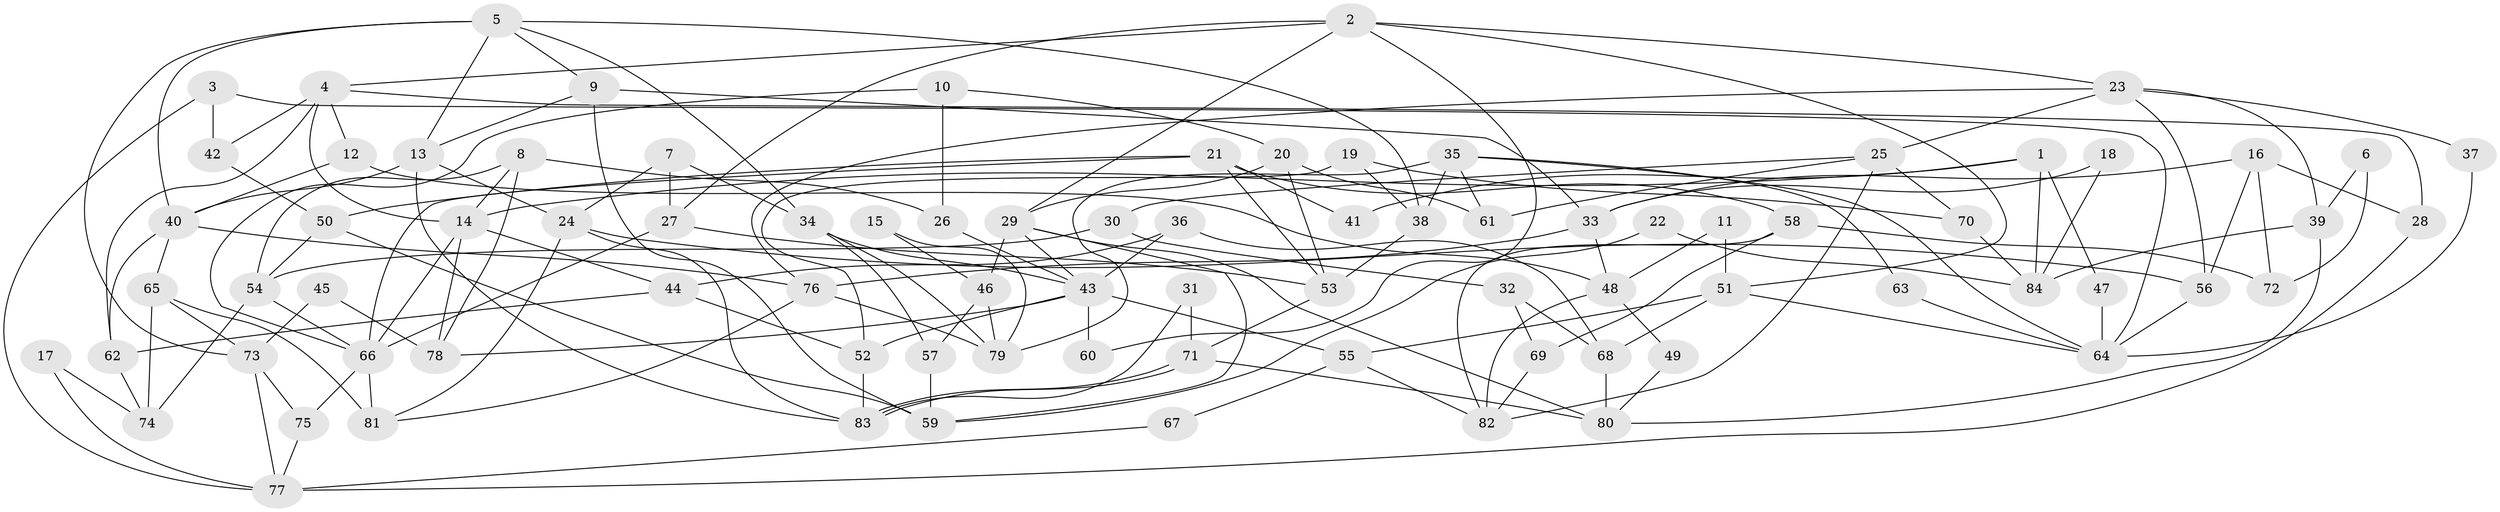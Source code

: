 // Generated by graph-tools (version 1.1) at 2025/50/03/09/25 03:50:09]
// undirected, 84 vertices, 168 edges
graph export_dot {
graph [start="1"]
  node [color=gray90,style=filled];
  1;
  2;
  3;
  4;
  5;
  6;
  7;
  8;
  9;
  10;
  11;
  12;
  13;
  14;
  15;
  16;
  17;
  18;
  19;
  20;
  21;
  22;
  23;
  24;
  25;
  26;
  27;
  28;
  29;
  30;
  31;
  32;
  33;
  34;
  35;
  36;
  37;
  38;
  39;
  40;
  41;
  42;
  43;
  44;
  45;
  46;
  47;
  48;
  49;
  50;
  51;
  52;
  53;
  54;
  55;
  56;
  57;
  58;
  59;
  60;
  61;
  62;
  63;
  64;
  65;
  66;
  67;
  68;
  69;
  70;
  71;
  72;
  73;
  74;
  75;
  76;
  77;
  78;
  79;
  80;
  81;
  82;
  83;
  84;
  1 -- 14;
  1 -- 84;
  1 -- 41;
  1 -- 47;
  2 -- 51;
  2 -- 27;
  2 -- 4;
  2 -- 23;
  2 -- 29;
  2 -- 60;
  3 -- 64;
  3 -- 42;
  3 -- 77;
  4 -- 62;
  4 -- 12;
  4 -- 14;
  4 -- 28;
  4 -- 42;
  5 -- 9;
  5 -- 13;
  5 -- 34;
  5 -- 38;
  5 -- 40;
  5 -- 73;
  6 -- 39;
  6 -- 72;
  7 -- 34;
  7 -- 27;
  7 -- 24;
  8 -- 54;
  8 -- 14;
  8 -- 26;
  8 -- 78;
  9 -- 33;
  9 -- 13;
  9 -- 59;
  10 -- 20;
  10 -- 66;
  10 -- 26;
  11 -- 51;
  11 -- 48;
  12 -- 40;
  12 -- 48;
  13 -- 40;
  13 -- 24;
  13 -- 83;
  14 -- 78;
  14 -- 44;
  14 -- 66;
  15 -- 79;
  15 -- 46;
  16 -- 56;
  16 -- 28;
  16 -- 33;
  16 -- 72;
  17 -- 74;
  17 -- 77;
  18 -- 33;
  18 -- 84;
  19 -- 52;
  19 -- 38;
  19 -- 70;
  20 -- 29;
  20 -- 53;
  20 -- 61;
  21 -- 50;
  21 -- 66;
  21 -- 41;
  21 -- 53;
  21 -- 58;
  22 -- 59;
  22 -- 84;
  23 -- 25;
  23 -- 37;
  23 -- 39;
  23 -- 56;
  23 -- 76;
  24 -- 83;
  24 -- 56;
  24 -- 81;
  25 -- 82;
  25 -- 61;
  25 -- 30;
  25 -- 70;
  26 -- 43;
  27 -- 66;
  27 -- 53;
  28 -- 77;
  29 -- 43;
  29 -- 46;
  29 -- 59;
  29 -- 80;
  30 -- 54;
  30 -- 32;
  31 -- 83;
  31 -- 71;
  32 -- 69;
  32 -- 68;
  33 -- 76;
  33 -- 48;
  34 -- 79;
  34 -- 43;
  34 -- 57;
  35 -- 38;
  35 -- 79;
  35 -- 61;
  35 -- 63;
  35 -- 64;
  36 -- 43;
  36 -- 44;
  36 -- 68;
  37 -- 64;
  38 -- 53;
  39 -- 80;
  39 -- 84;
  40 -- 76;
  40 -- 62;
  40 -- 65;
  42 -- 50;
  43 -- 52;
  43 -- 55;
  43 -- 60;
  43 -- 78;
  44 -- 52;
  44 -- 62;
  45 -- 78;
  45 -- 73;
  46 -- 57;
  46 -- 79;
  47 -- 64;
  48 -- 49;
  48 -- 82;
  49 -- 80;
  50 -- 59;
  50 -- 54;
  51 -- 64;
  51 -- 68;
  51 -- 55;
  52 -- 83;
  53 -- 71;
  54 -- 74;
  54 -- 66;
  55 -- 67;
  55 -- 82;
  56 -- 64;
  57 -- 59;
  58 -- 82;
  58 -- 69;
  58 -- 72;
  62 -- 74;
  63 -- 64;
  65 -- 73;
  65 -- 74;
  65 -- 81;
  66 -- 81;
  66 -- 75;
  67 -- 77;
  68 -- 80;
  69 -- 82;
  70 -- 84;
  71 -- 80;
  71 -- 83;
  71 -- 83;
  73 -- 77;
  73 -- 75;
  75 -- 77;
  76 -- 81;
  76 -- 79;
}
